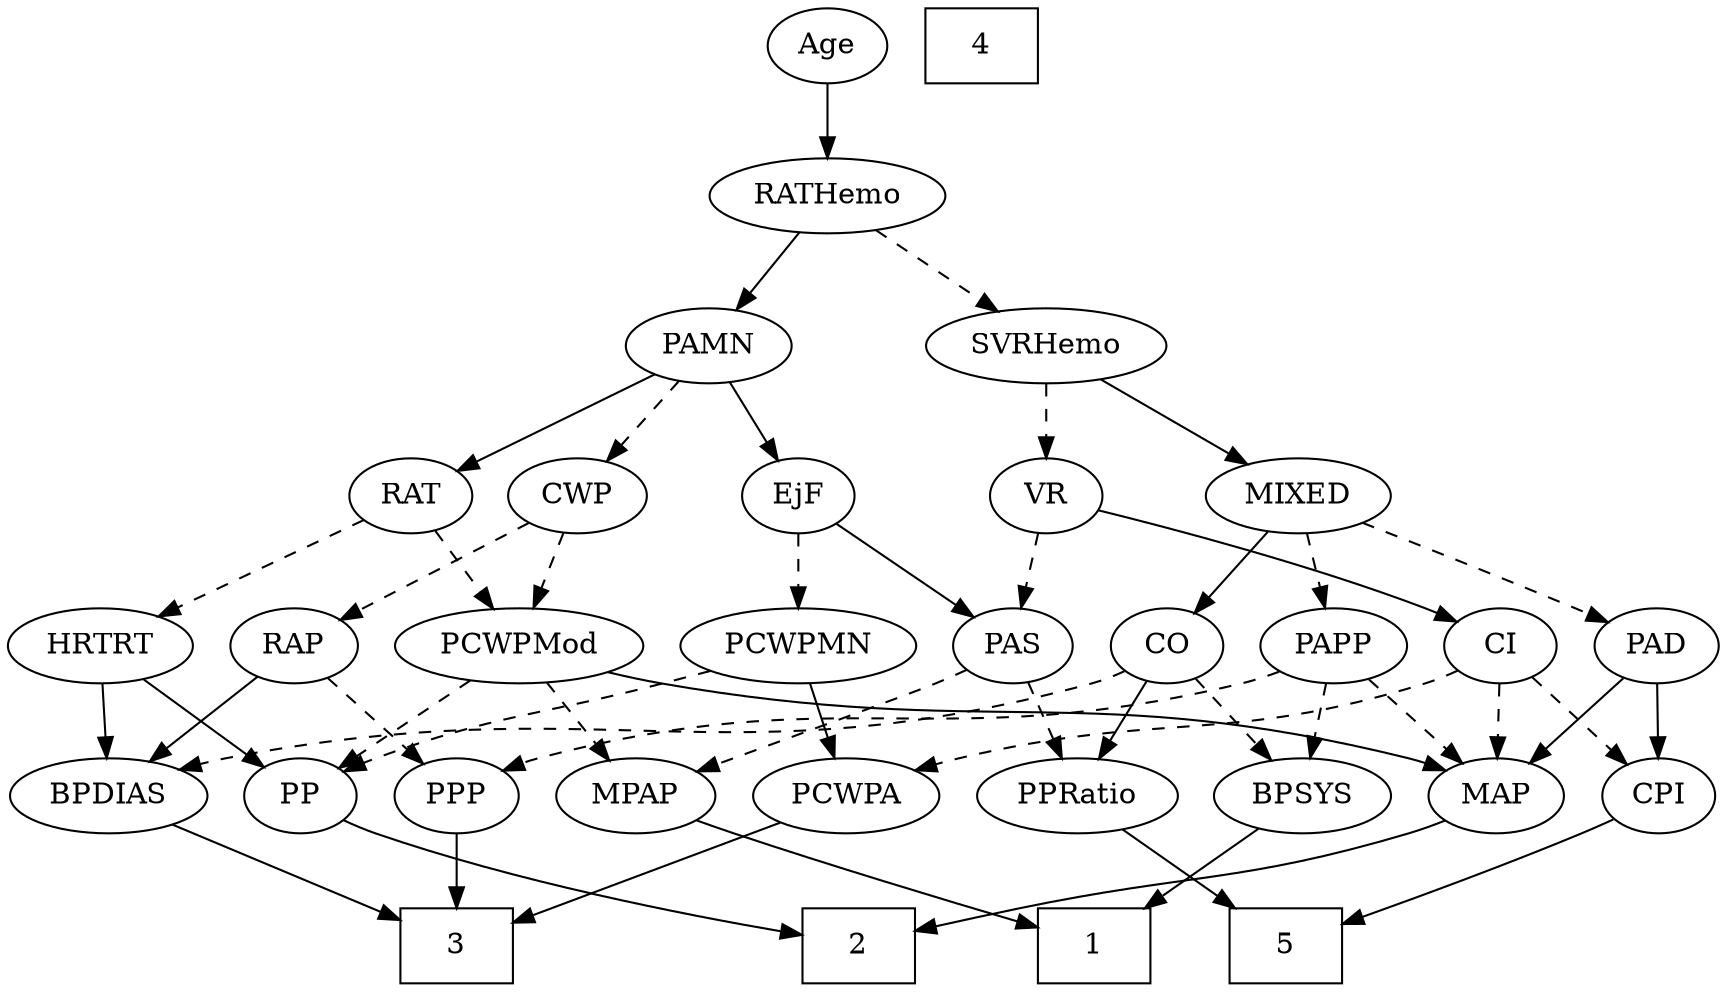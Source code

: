 strict digraph {
	graph [bb="0,0,769.65,468"];
	node [label="\N"];
	1	[height=0.5,
		pos="293,18",
		shape=box,
		width=0.75];
	2	[height=0.5,
		pos="162,18",
		shape=box,
		width=0.75];
	3	[height=0.5,
		pos="470,18",
		shape=box,
		width=0.75];
	4	[height=0.5,
		pos="443,450",
		shape=box,
		width=0.75];
	5	[height=0.5,
		pos="88,18",
		shape=box,
		width=0.75];
	RAP	[height=0.5,
		pos="522,162",
		width=0.77632];
	BPDIAS	[height=0.5,
		pos="645,90",
		width=1.1735];
	RAP -> BPDIAS	[pos="e,620.42,104.99 542.31,149.44 561.14,138.72 589.51,122.58 611.66,109.98",
		style=solid];
	PPP	[height=0.5,
		pos="470,90",
		width=0.75];
	RAP -> PPP	[pos="e,481.51,106.49 510.46,145.46 503.73,136.4 495.1,124.79 487.54,114.61",
		style=dashed];
	PAS	[height=0.5,
		pos="331,162",
		width=0.75];
	MPAP	[height=0.5,
		pos="550,90",
		width=0.97491];
	PAS -> MPAP	[pos="e,523.18,101.93 352.04,150.26 356.88,148.01 362.06,145.79 367,144 427.01,122.28 445.25,127.53 506,108 508.54,107.18 511.15,106.3 \
513.77,105.37",
		style=dashed];
	PPRatio	[height=0.5,
		pos="284,90",
		width=1.1013];
	PAS -> PPRatio	[pos="e,294.95,107.31 320.33,145.12 314.53,136.47 307.21,125.58 300.67,115.83",
		style=dashed];
	PAD	[height=0.5,
		pos="31,162",
		width=0.79437];
	MAP	[height=0.5,
		pos="103,90",
		width=0.84854];
	PAD -> MAP	[pos="e,87.604,105.97 45.918,146.5 55.825,136.86 69.019,124.04 80.227,113.14",
		style=solid];
	CPI	[height=0.5,
		pos="27,90",
		width=0.75];
	PAD -> CPI	[pos="e,27.977,108.1 30.011,143.7 29.57,135.98 29.041,126.71 28.549,118.11",
		style=solid];
	PAMN	[height=0.5,
		pos="437,306",
		width=1.011];
	CWP	[height=0.5,
		pos="522,234",
		width=0.84854];
	PAMN -> CWP	[pos="e,504.87,249.11 455.03,290.15 467.21,280.12 483.47,266.73 496.92,255.65",
		style=dashed];
	RAT	[height=0.5,
		pos="620,234",
		width=0.75827];
	PAMN -> RAT	[pos="e,596.88,243.84 464.79,294.37 497.65,281.8 552.25,260.92 587.16,247.56",
		style=solid];
	EjF	[height=0.5,
		pos="426,234",
		width=0.75];
	PAMN -> EjF	[pos="e,428.69,252.1 434.28,287.7 433.07,279.98 431.61,270.71 430.26,262.11",
		style=solid];
	CWP -> RAP	[pos="e,522,180.1 522,215.7 522,207.98 522,198.71 522,190.11",
		style=dashed];
	PCWPMod	[height=0.5,
		pos="620,162",
		width=1.4443];
	CWP -> PCWPMod	[pos="e,598.43,178.41 540.9,219.5 554.79,209.58 573.95,195.89 589.93,184.48",
		style=dashed];
	PCWPMod -> MAP	[pos="e,125.66,102.35 582.51,149.37 574.79,147.32 566.68,145.39 559,144 375.95,110.89 322.3,153.77 142,108 139.7,107.42 137.37,106.71 \
135.05,105.93",
		style=solid];
	PCWPMod -> MPAP	[pos="e,565.67,106.67 603.76,144.76 594.62,135.62 583.06,124.06 573,114",
		style=dashed];
	PP	[height=0.5,
		pos="732,90",
		width=0.75];
	PCWPMod -> PP	[pos="e,712.84,102.97 644.03,145.98 661.7,134.94 685.77,119.89 704.26,108.34",
		style=dashed];
	PCWPA	[height=0.5,
		pos="383,90",
		width=1.1555];
	PCWPA -> 3	[pos="e,448.71,36.127 401.88,73.811 413.19,64.707 427.82,52.937 440.62,42.639",
		style=solid];
	PCWPMN	[height=0.5,
		pos="426,162",
		width=1.3902];
	PCWPMN -> PCWPA	[pos="e,393.31,107.79 415.59,144.05 410.52,135.8 404.32,125.7 398.69,116.54",
		style=solid];
	PCWPMN -> PP	[pos="e,711.45,101.88 462.97,149.66 470.24,147.63 477.83,145.64 485,144 577.74,122.8 605.26,136.58 696,108 697.93,107.39 699.89,106.7 \
701.84,105.96",
		style=dashed];
	CO	[height=0.5,
		pos="259,162",
		width=0.75];
	BPSYS	[height=0.5,
		pos="189,90",
		width=1.0471];
	CO -> BPSYS	[pos="e,204.46,106.46 244.5,146.5 235,137 222.38,124.38 211.58,113.58",
		style=dashed];
	CO -> BPDIAS	[pos="e,614.27,102.35 279.5,149.94 284.45,147.65 289.82,145.49 295,144 423.62,106.95 463.4,137.31 594,108 597.43,107.23 600.95,106.32 \
604.47,105.33",
		style=dashed];
	CO -> PPRatio	[pos="e,277.94,107.96 264.92,144.41 267.78,136.42 271.27,126.64 274.48,117.64",
		style=solid];
	CI	[height=0.5,
		pos="105,162",
		width=0.75];
	CI -> PCWPA	[pos="e,352.27,102.21 125.57,150.18 130.53,147.89 135.87,145.66 141,144 223.6,117.24 249.02,130.03 333,108 336.15,107.17 339.38,106.25 \
342.62,105.27",
		style=dashed];
	CI -> MAP	[pos="e,103.49,108.1 104.51,143.7 104.29,135.98 104.02,126.71 103.77,118.11",
		style=dashed];
	CI -> CPI	[pos="e,42.378,104.8 89.59,147.17 78.266,137.01 62.691,123.03 49.911,111.56",
		style=dashed];
	SVRHemo	[height=0.5,
		pos="319,306",
		width=1.3902];
	MIXED	[height=0.5,
		pos="207,234",
		width=1.1193];
	SVRHemo -> MIXED	[pos="e,229.57,249.11 295.25,290.15 278.58,279.74 256.14,265.71 238.05,254.41",
		style=solid];
	VR	[height=0.5,
		pos="319,234",
		width=0.75];
	SVRHemo -> VR	[pos="e,319,252.1 319,287.7 319,279.98 319,270.71 319,262.11",
		style=dashed];
	MIXED -> PAD	[pos="e,53.418,173.27 176.93,221.99 148.85,211.57 105.86,195.31 69,180 66.939,179.14 64.823,178.25 62.694,177.33",
		style=dashed];
	MIXED -> CO	[pos="e,247.36,178.67 219.06,216.76 225.65,207.89 233.94,196.74 241.25,186.89",
		style=solid];
	PAPP	[height=0.5,
		pos="182,162",
		width=0.88464];
	MIXED -> PAPP	[pos="e,188,179.79 200.95,216.05 198.09,208.06 194.62,198.33 191.43,189.4",
		style=dashed];
	BPSYS -> 1	[pos="e,267.58,36.113 210.05,74.834 224.07,65.396 242.81,52.78 258.93,41.929",
		style=solid];
	BPDIAS -> 3	[pos="e,497.24,29.895 615.31,77.125 585.35,65.142 539.03,46.612 506.77,33.706",
		style=solid];
	HRTRT	[height=0.5,
		pos="730,162",
		width=1.1013];
	HRTRT -> BPDIAS	[pos="e,663.7,106.4 711.56,145.81 699.83,136.15 684.46,123.5 671.45,112.78",
		style=solid];
	HRTRT -> PP	[pos="e,731.51,108.1 730.49,143.7 730.71,135.98 730.98,126.71 731.23,118.11",
		style=solid];
	RATHemo	[height=0.5,
		pos="371,378",
		width=1.3721];
	RATHemo -> PAMN	[pos="e,422.23,322.67 386.31,360.76 394.93,351.62 405.83,340.06 415.31,330",
		style=solid];
	RATHemo -> SVRHemo	[pos="e,331.23,323.47 358.68,360.41 352.33,351.87 344.46,341.28 337.41,331.79",
		style=dashed];
	MAP -> 2	[pos="e,147.28,36.461 116.09,73.465 123.31,64.906 132.44,54.069 140.66,44.32",
		style=solid];
	MPAP -> 1	[pos="e,320.2,24.627 523.2,78.033 517.56,75.9 511.62,73.778 506,72 445.25,52.787 372.98,36.061 330.17,26.77",
		style=solid];
	CPI -> 5	[pos="e,73.151,36.04 39.937,74.155 47.608,65.351 57.529,53.967 66.363,43.83",
		style=solid];
	PP -> 2	[pos="e,189.33,24.603 711.54,77.794 706.58,75.516 701.21,73.394 696,72 506.89,21.389 451.13,61.271 257,36 237.83,33.505 216.65,29.807 \
199.16,26.496",
		style=solid];
	PPP -> 3	[pos="e,470,36.104 470,71.697 470,63.983 470,54.712 470,46.112",
		style=solid];
	PAPP -> BPSYS	[pos="e,187.29,108.1 183.73,143.7 184.5,135.98 185.43,126.71 186.29,118.11",
		style=dashed];
	PAPP -> MAP	[pos="e,119.35,105.49 165.63,146.5 154.51,136.64 139.61,123.44 127.13,112.38",
		style=dashed];
	PAPP -> PPP	[pos="e,449.45,101.88 205.96,150.01 211.47,147.78 217.37,145.62 223,144 314.4,117.62 343.26,136.58 434,108 435.93,107.39 437.89,106.7 \
439.84,105.96",
		style=dashed];
	VR -> PAS	[pos="e,328.04,180.28 321.9,216.05 323.23,208.35 324.82,199.03 326.31,190.36",
		style=dashed];
	VR -> CI	[pos="e,126.09,173.61 294.32,226.15 252.48,214.46 169.38,190.86 141,180 139.16,179.3 137.28,178.54 135.4,177.75",
		style=solid];
	RAT -> PCWPMod	[pos="e,620,180.1 620,215.7 620,207.98 620,198.71 620,190.11",
		style=dashed];
	RAT -> HRTRT	[pos="e,707.65,177.22 639.16,220.81 655.71,210.28 679.92,194.87 699.19,182.61",
		style=dashed];
	PPRatio -> 5	[pos="e,115.25,31.602 253.82,78.188 247.92,76.109 241.77,73.967 236,72 187.31,55.412 173.99,54.529 126,36 125.56,35.831 125.12,35.659 \
124.68,35.485",
		style=solid];
	Age	[height=0.5,
		pos="371,450",
		width=0.75];
	Age -> RATHemo	[pos="e,371,396.1 371,431.7 371,423.98 371,414.71 371,406.11",
		style=solid];
	EjF -> PAS	[pos="e,348.64,175.99 408.58,220.16 394.07,209.47 373.21,194.1 356.77,181.99",
		style=solid];
	EjF -> PCWPMN	[pos="e,426,180.1 426,215.7 426,207.98 426,198.71 426,190.11",
		style=dashed];
}

